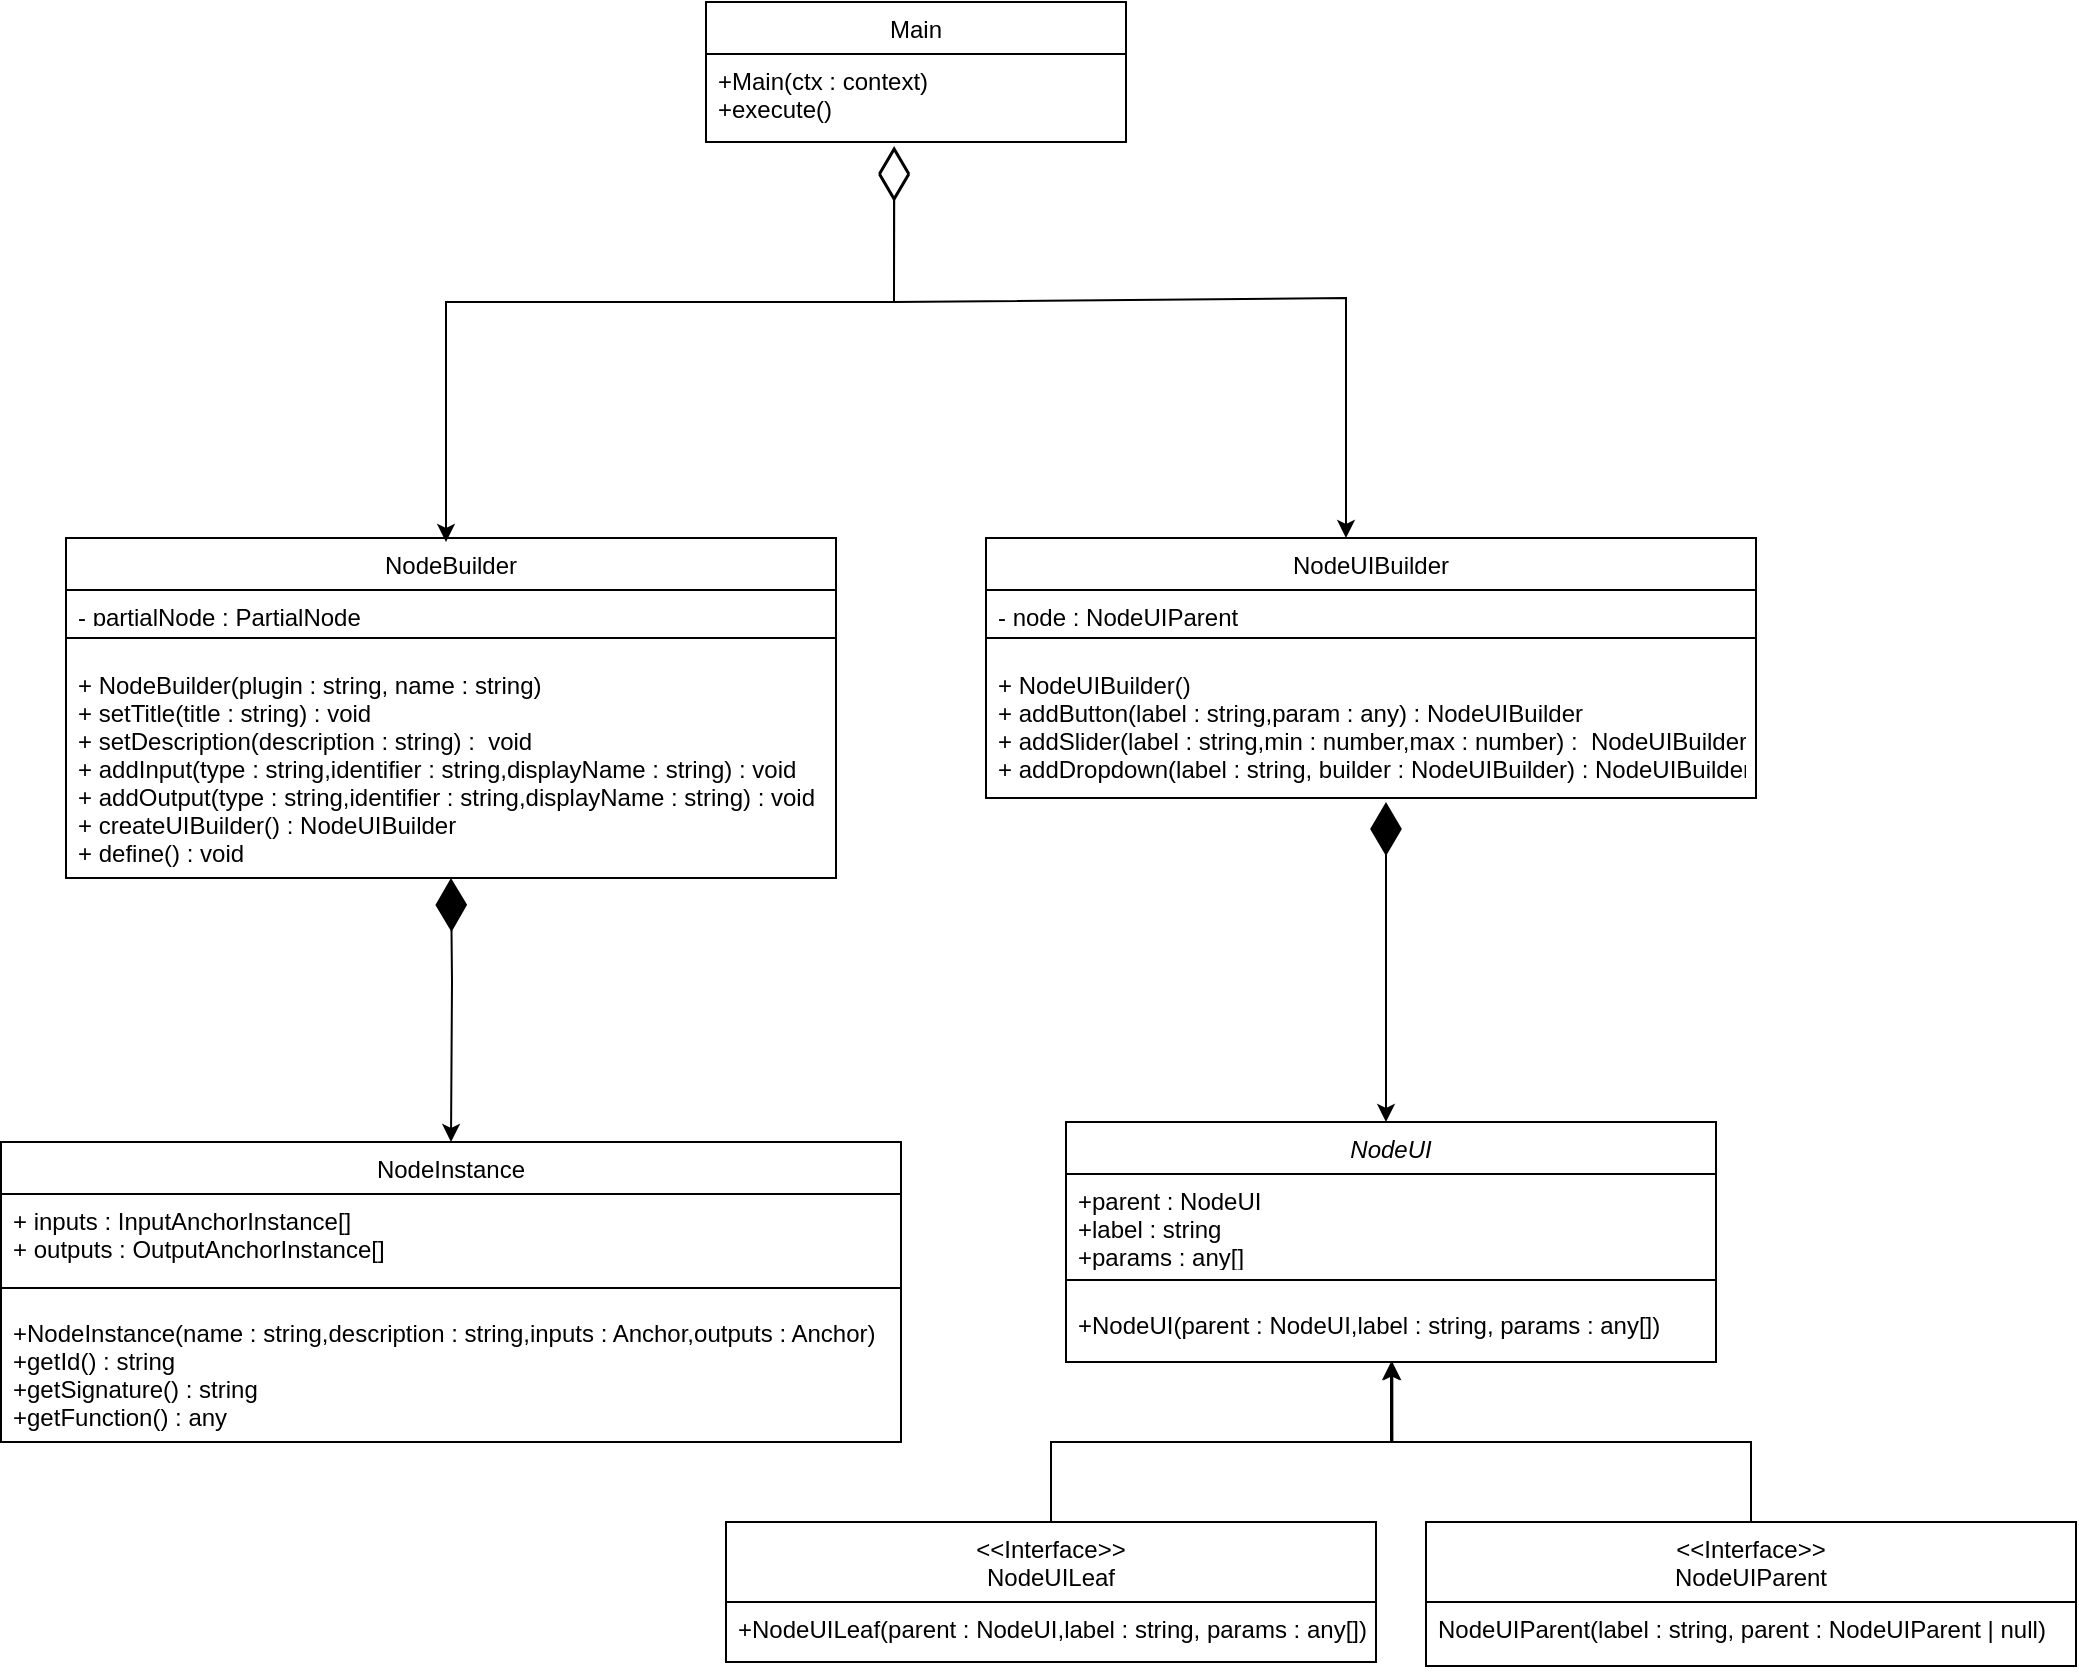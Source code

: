 <mxfile version="21.5.0" type="device">
  <diagram id="C5RBs43oDa-KdzZeNtuy" name="Page-1">
    <mxGraphModel dx="2261" dy="907" grid="1" gridSize="10" guides="1" tooltips="1" connect="1" arrows="1" fold="1" page="1" pageScale="1" pageWidth="827" pageHeight="1169" math="0" shadow="0">
      <root>
        <mxCell id="WIyWlLk6GJQsqaUBKTNV-0" />
        <mxCell id="WIyWlLk6GJQsqaUBKTNV-1" parent="WIyWlLk6GJQsqaUBKTNV-0" />
        <mxCell id="zkfFHV4jXpPFQw0GAbJ--17" value="NodeBuilder&#xa;" style="swimlane;fontStyle=0;align=center;verticalAlign=top;childLayout=stackLayout;horizontal=1;startSize=26;horizontalStack=0;resizeParent=1;resizeLast=0;collapsible=1;marginBottom=0;rounded=0;shadow=0;strokeWidth=1;" parent="WIyWlLk6GJQsqaUBKTNV-1" vertex="1">
          <mxGeometry x="-30" y="398" width="385" height="170" as="geometry">
            <mxRectangle x="550" y="140" width="160" height="26" as="alternateBounds" />
          </mxGeometry>
        </mxCell>
        <mxCell id="zkfFHV4jXpPFQw0GAbJ--18" value="- partialNode : PartialNode&#xa;" style="text;align=left;verticalAlign=top;spacingLeft=4;spacingRight=4;overflow=hidden;rotatable=0;points=[[0,0.5],[1,0.5]];portConstraint=eastwest;" parent="zkfFHV4jXpPFQw0GAbJ--17" vertex="1">
          <mxGeometry y="26" width="385" height="14" as="geometry" />
        </mxCell>
        <mxCell id="zkfFHV4jXpPFQw0GAbJ--23" value="" style="line;html=1;strokeWidth=1;align=left;verticalAlign=middle;spacingTop=-1;spacingLeft=3;spacingRight=3;rotatable=0;labelPosition=right;points=[];portConstraint=eastwest;" parent="zkfFHV4jXpPFQw0GAbJ--17" vertex="1">
          <mxGeometry y="40" width="385" height="20" as="geometry" />
        </mxCell>
        <mxCell id="zkfFHV4jXpPFQw0GAbJ--24" value="+ NodeBuilder(plugin : string, name : string) &#xa;+ setTitle(title : string) : void&#xa;+ setDescription(description : string) :  void&#xa;+ addInput(type : string,identifier : string,displayName : string) : void&#xa;+ addOutput(type : string,identifier : string,displayName : string) : void&#xa;+ createUIBuilder() : NodeUIBuilder&#xa;+ define() : void&#xa;&#xa;&#xa;" style="text;align=left;verticalAlign=top;spacingLeft=4;spacingRight=4;overflow=hidden;rotatable=0;points=[[0,0.5],[1,0.5]];portConstraint=eastwest;" parent="zkfFHV4jXpPFQw0GAbJ--17" vertex="1">
          <mxGeometry y="60" width="385" height="110" as="geometry" />
        </mxCell>
        <mxCell id="4BViTq7PzENy38pOaH6J-0" value="NodeUIBuilder" style="swimlane;fontStyle=0;align=center;verticalAlign=top;childLayout=stackLayout;horizontal=1;startSize=26;horizontalStack=0;resizeParent=1;resizeLast=0;collapsible=1;marginBottom=0;rounded=0;shadow=0;strokeWidth=1;" parent="WIyWlLk6GJQsqaUBKTNV-1" vertex="1">
          <mxGeometry x="430" y="398" width="385" height="130" as="geometry">
            <mxRectangle x="550" y="140" width="160" height="26" as="alternateBounds" />
          </mxGeometry>
        </mxCell>
        <mxCell id="4BViTq7PzENy38pOaH6J-1" value="- node : NodeUIParent" style="text;align=left;verticalAlign=top;spacingLeft=4;spacingRight=4;overflow=hidden;rotatable=0;points=[[0,0.5],[1,0.5]];portConstraint=eastwest;" parent="4BViTq7PzENy38pOaH6J-0" vertex="1">
          <mxGeometry y="26" width="385" height="14" as="geometry" />
        </mxCell>
        <mxCell id="4BViTq7PzENy38pOaH6J-2" value="" style="line;html=1;strokeWidth=1;align=left;verticalAlign=middle;spacingTop=-1;spacingLeft=3;spacingRight=3;rotatable=0;labelPosition=right;points=[];portConstraint=eastwest;" parent="4BViTq7PzENy38pOaH6J-0" vertex="1">
          <mxGeometry y="40" width="385" height="20" as="geometry" />
        </mxCell>
        <mxCell id="4BViTq7PzENy38pOaH6J-3" value="+ NodeUIBuilder() &#xa;+ addButton(label : string,param : any) : NodeUIBuilder&#xa;+ addSlider(label : string,min : number,max : number) :  NodeUIBuilder&#xa;+ addDropdown(label : string, builder : NodeUIBuilder) : NodeUIBuilder&#xa;&#xa;&#xa;" style="text;align=left;verticalAlign=top;spacingLeft=4;spacingRight=4;overflow=hidden;rotatable=0;points=[[0,0.5],[1,0.5]];portConstraint=eastwest;" parent="4BViTq7PzENy38pOaH6J-0" vertex="1">
          <mxGeometry y="60" width="385" height="70" as="geometry" />
        </mxCell>
        <mxCell id="4BViTq7PzENy38pOaH6J-5" value="Main" style="swimlane;fontStyle=0;align=center;verticalAlign=top;childLayout=stackLayout;horizontal=1;startSize=26;horizontalStack=0;resizeParent=1;resizeLast=0;collapsible=1;marginBottom=0;rounded=0;shadow=0;strokeWidth=1;" parent="WIyWlLk6GJQsqaUBKTNV-1" vertex="1">
          <mxGeometry x="290" y="130" width="210" height="70" as="geometry">
            <mxRectangle x="550" y="140" width="160" height="26" as="alternateBounds" />
          </mxGeometry>
        </mxCell>
        <mxCell id="4BViTq7PzENy38pOaH6J-8" value="+Main(ctx : context)&#xa;+execute()&#xa;" style="text;align=left;verticalAlign=top;spacingLeft=4;spacingRight=4;overflow=hidden;rotatable=0;points=[[0,0.5],[1,0.5]];portConstraint=eastwest;" parent="4BViTq7PzENy38pOaH6J-5" vertex="1">
          <mxGeometry y="26" width="210" height="44" as="geometry" />
        </mxCell>
        <mxCell id="4BViTq7PzENy38pOaH6J-9" value="" style="endArrow=diamondThin;endFill=0;endSize=24;html=1;rounded=0;entryX=0.448;entryY=1.068;entryDx=0;entryDy=0;entryPerimeter=0;startArrow=classic;startFill=1;" parent="WIyWlLk6GJQsqaUBKTNV-1" target="4BViTq7PzENy38pOaH6J-8" edge="1">
          <mxGeometry width="160" relative="1" as="geometry">
            <mxPoint x="160" y="400" as="sourcePoint" />
            <mxPoint x="250" y="275.5" as="targetPoint" />
            <Array as="points">
              <mxPoint x="160" y="280" />
              <mxPoint x="384" y="280" />
            </Array>
          </mxGeometry>
        </mxCell>
        <mxCell id="4BViTq7PzENy38pOaH6J-11" value="" style="endArrow=diamondThin;endFill=0;endSize=24;html=1;rounded=0;entryX=0.448;entryY=1.045;entryDx=0;entryDy=0;entryPerimeter=0;startArrow=classic;startFill=1;" parent="WIyWlLk6GJQsqaUBKTNV-1" target="4BViTq7PzENy38pOaH6J-8" edge="1">
          <mxGeometry width="160" relative="1" as="geometry">
            <mxPoint x="610" y="398" as="sourcePoint" />
            <mxPoint x="794" y="201" as="targetPoint" />
            <Array as="points">
              <mxPoint x="610" y="278" />
              <mxPoint x="384" y="280" />
            </Array>
          </mxGeometry>
        </mxCell>
        <mxCell id="4BViTq7PzENy38pOaH6J-12" value="NodeInstance&#xa;" style="swimlane;fontStyle=0;align=center;verticalAlign=top;childLayout=stackLayout;horizontal=1;startSize=26;horizontalStack=0;resizeParent=1;resizeLast=0;collapsible=1;marginBottom=0;rounded=0;shadow=0;strokeWidth=1;" parent="WIyWlLk6GJQsqaUBKTNV-1" vertex="1">
          <mxGeometry x="-62.5" y="700" width="450" height="150" as="geometry">
            <mxRectangle x="550" y="140" width="160" height="26" as="alternateBounds" />
          </mxGeometry>
        </mxCell>
        <mxCell id="4BViTq7PzENy38pOaH6J-13" value="+ inputs : InputAnchorInstance[]&#xa;+ outputs : OutputAnchorInstance[]&#xa;" style="text;align=left;verticalAlign=top;spacingLeft=4;spacingRight=4;overflow=hidden;rotatable=0;points=[[0,0.5],[1,0.5]];portConstraint=eastwest;rounded=0;shadow=0;html=0;" parent="4BViTq7PzENy38pOaH6J-12" vertex="1">
          <mxGeometry y="26" width="450" height="38" as="geometry" />
        </mxCell>
        <mxCell id="4BViTq7PzENy38pOaH6J-14" value="" style="line;html=1;strokeWidth=1;align=left;verticalAlign=middle;spacingTop=-1;spacingLeft=3;spacingRight=3;rotatable=0;labelPosition=right;points=[];portConstraint=eastwest;" parent="4BViTq7PzENy38pOaH6J-12" vertex="1">
          <mxGeometry y="64" width="450" height="18" as="geometry" />
        </mxCell>
        <mxCell id="4BViTq7PzENy38pOaH6J-15" value="+NodeInstance(name : string,description : string,inputs : Anchor,outputs : Anchor)&#xa;+getId() : string&#xa;+getSignature() : string&#xa;+getFunction() : any&#xa;" style="text;align=left;verticalAlign=top;spacingLeft=4;spacingRight=4;overflow=hidden;rotatable=0;points=[[0,0.5],[1,0.5]];portConstraint=eastwest;" parent="4BViTq7PzENy38pOaH6J-12" vertex="1">
          <mxGeometry y="82" width="450" height="68" as="geometry" />
        </mxCell>
        <mxCell id="4BViTq7PzENy38pOaH6J-16" value="NodeUI&#xa;" style="swimlane;fontStyle=2;align=center;verticalAlign=top;childLayout=stackLayout;horizontal=1;startSize=26;horizontalStack=0;resizeParent=1;resizeLast=0;collapsible=1;marginBottom=0;rounded=0;shadow=0;strokeWidth=1;" parent="WIyWlLk6GJQsqaUBKTNV-1" vertex="1">
          <mxGeometry x="470" y="690" width="325" height="120" as="geometry">
            <mxRectangle x="550" y="140" width="160" height="26" as="alternateBounds" />
          </mxGeometry>
        </mxCell>
        <mxCell id="4BViTq7PzENy38pOaH6J-17" value="+parent : NodeUI&#xa;+label : string&#xa;+params : any[]&#xa;" style="text;align=left;verticalAlign=top;spacingLeft=4;spacingRight=4;overflow=hidden;rotatable=0;points=[[0,0.5],[1,0.5]];portConstraint=eastwest;rounded=0;shadow=0;html=0;" parent="4BViTq7PzENy38pOaH6J-16" vertex="1">
          <mxGeometry y="26" width="325" height="44" as="geometry" />
        </mxCell>
        <mxCell id="4BViTq7PzENy38pOaH6J-18" value="" style="line;html=1;strokeWidth=1;align=left;verticalAlign=middle;spacingTop=-1;spacingLeft=3;spacingRight=3;rotatable=0;labelPosition=right;points=[];portConstraint=eastwest;" parent="4BViTq7PzENy38pOaH6J-16" vertex="1">
          <mxGeometry y="70" width="325" height="18" as="geometry" />
        </mxCell>
        <mxCell id="4BViTq7PzENy38pOaH6J-19" value="+NodeUI(parent : NodeUI,label : string, params : any[])&#xa;" style="text;align=left;verticalAlign=top;spacingLeft=4;spacingRight=4;overflow=hidden;rotatable=0;points=[[0,0.5],[1,0.5]];portConstraint=eastwest;" parent="4BViTq7PzENy38pOaH6J-16" vertex="1">
          <mxGeometry y="88" width="325" height="32" as="geometry" />
        </mxCell>
        <mxCell id="4BViTq7PzENy38pOaH6J-20" value="" style="endArrow=diamondThin;endFill=1;endSize=24;html=1;rounded=0;startArrow=classic;startFill=1;" parent="WIyWlLk6GJQsqaUBKTNV-1" edge="1">
          <mxGeometry width="160" relative="1" as="geometry">
            <mxPoint x="630" y="690" as="sourcePoint" />
            <mxPoint x="630" y="530" as="targetPoint" />
            <Array as="points">
              <mxPoint x="630" y="610" />
              <mxPoint x="630" y="570" />
            </Array>
          </mxGeometry>
        </mxCell>
        <mxCell id="4BViTq7PzENy38pOaH6J-21" value="" style="endArrow=diamondThin;endFill=1;endSize=24;html=1;rounded=0;exitX=0.5;exitY=0;exitDx=0;exitDy=0;entryX=0.5;entryY=1;entryDx=0;entryDy=0;startArrow=classic;startFill=1;" parent="WIyWlLk6GJQsqaUBKTNV-1" source="4BViTq7PzENy38pOaH6J-12" target="zkfFHV4jXpPFQw0GAbJ--17" edge="1">
          <mxGeometry width="160" relative="1" as="geometry">
            <mxPoint x="370" y="745" as="sourcePoint" />
            <mxPoint x="370" y="585" as="targetPoint" />
            <Array as="points">
              <mxPoint x="163" y="620" />
            </Array>
          </mxGeometry>
        </mxCell>
        <mxCell id="4BViTq7PzENy38pOaH6J-28" style="edgeStyle=orthogonalEdgeStyle;rounded=0;orthogonalLoop=1;jettySize=auto;html=1;entryX=0.5;entryY=1;entryDx=0;entryDy=0;" parent="WIyWlLk6GJQsqaUBKTNV-1" source="4BViTq7PzENy38pOaH6J-22" target="4BViTq7PzENy38pOaH6J-16" edge="1">
          <mxGeometry relative="1" as="geometry" />
        </mxCell>
        <mxCell id="4BViTq7PzENy38pOaH6J-22" value="&lt;&lt;Interface&gt;&gt;&#xa;NodeUILeaf&#xa;" style="swimlane;fontStyle=0;align=center;verticalAlign=top;childLayout=stackLayout;horizontal=1;startSize=40;horizontalStack=0;resizeParent=1;resizeLast=0;collapsible=1;marginBottom=0;rounded=0;shadow=0;strokeWidth=1;" parent="WIyWlLk6GJQsqaUBKTNV-1" vertex="1">
          <mxGeometry x="300" y="890" width="325" height="70" as="geometry">
            <mxRectangle x="550" y="140" width="160" height="26" as="alternateBounds" />
          </mxGeometry>
        </mxCell>
        <mxCell id="4BViTq7PzENy38pOaH6J-25" value="+NodeUILeaf(parent : NodeUI,label : string, params : any[])&#xa;" style="text;align=left;verticalAlign=top;spacingLeft=4;spacingRight=4;overflow=hidden;rotatable=0;points=[[0,0.5],[1,0.5]];portConstraint=eastwest;" parent="4BViTq7PzENy38pOaH6J-22" vertex="1">
          <mxGeometry y="40" width="325" height="20" as="geometry" />
        </mxCell>
        <mxCell id="4BViTq7PzENy38pOaH6J-29" style="edgeStyle=orthogonalEdgeStyle;rounded=0;orthogonalLoop=1;jettySize=auto;html=1;entryX=0.502;entryY=1;entryDx=0;entryDy=0;entryPerimeter=0;" parent="WIyWlLk6GJQsqaUBKTNV-1" source="4BViTq7PzENy38pOaH6J-26" target="4BViTq7PzENy38pOaH6J-19" edge="1">
          <mxGeometry relative="1" as="geometry" />
        </mxCell>
        <mxCell id="4BViTq7PzENy38pOaH6J-26" value="&lt;&lt;Interface&gt;&gt;&#xa;NodeUIParent&#xa;" style="swimlane;fontStyle=0;align=center;verticalAlign=top;childLayout=stackLayout;horizontal=1;startSize=40;horizontalStack=0;resizeParent=1;resizeLast=0;collapsible=1;marginBottom=0;rounded=0;shadow=0;strokeWidth=1;" parent="WIyWlLk6GJQsqaUBKTNV-1" vertex="1">
          <mxGeometry x="650" y="890" width="325" height="72" as="geometry">
            <mxRectangle x="550" y="140" width="160" height="26" as="alternateBounds" />
          </mxGeometry>
        </mxCell>
        <mxCell id="4BViTq7PzENy38pOaH6J-27" value="NodeUIParent(label : string, parent : NodeUIParent | null)" style="text;align=left;verticalAlign=top;spacingLeft=4;spacingRight=4;overflow=hidden;rotatable=0;points=[[0,0.5],[1,0.5]];portConstraint=eastwest;" parent="4BViTq7PzENy38pOaH6J-26" vertex="1">
          <mxGeometry y="40" width="325" height="32" as="geometry" />
        </mxCell>
      </root>
    </mxGraphModel>
  </diagram>
</mxfile>
